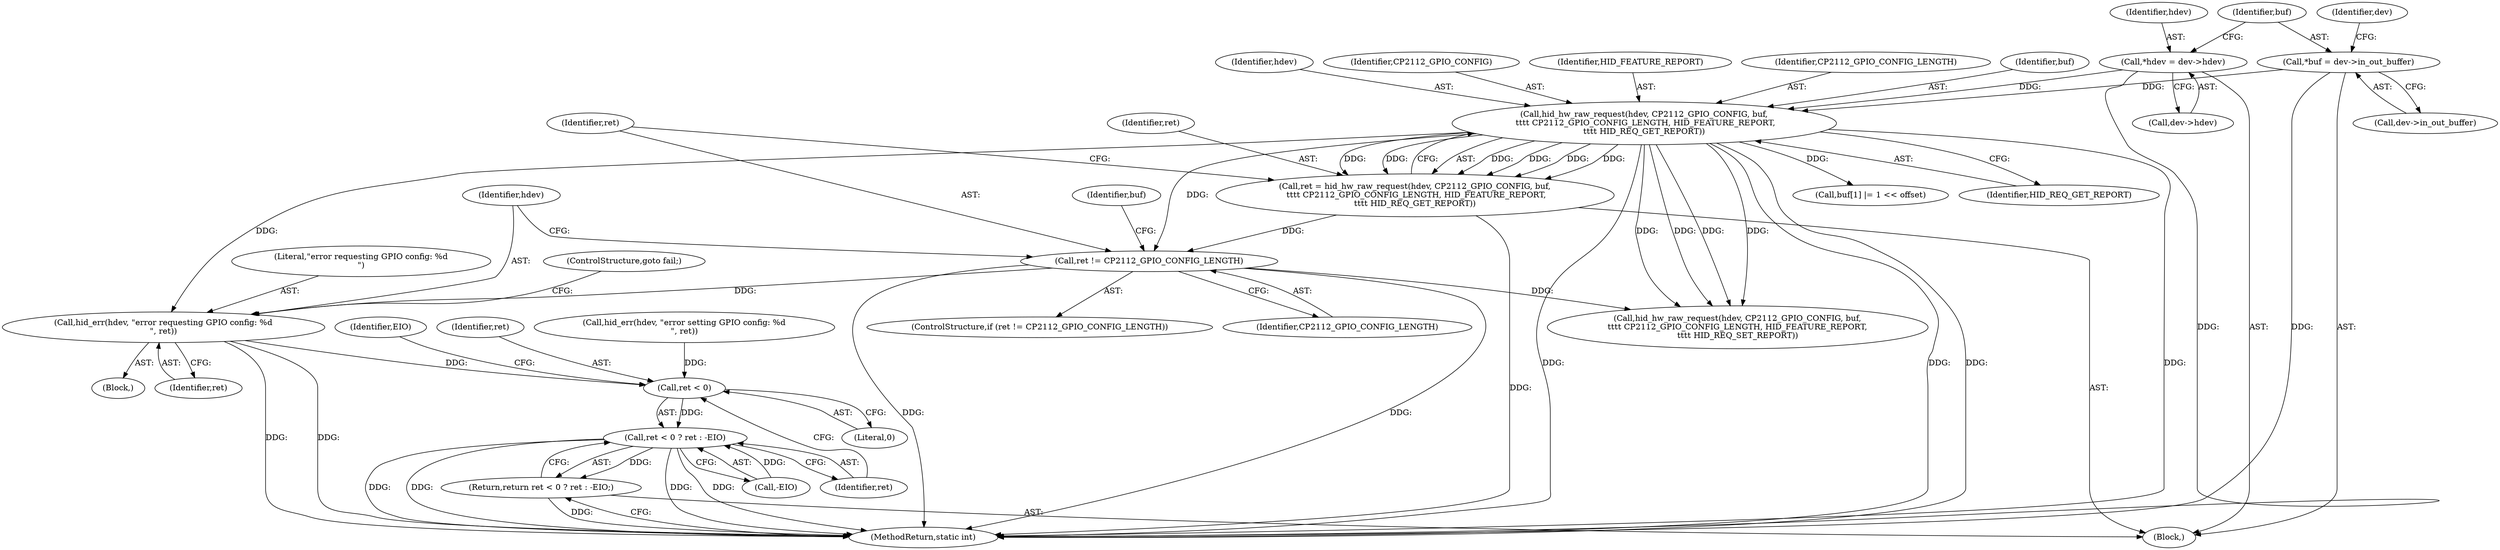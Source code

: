 digraph "0_linux_7a7b5df84b6b4e5d599c7289526eed96541a0654_0@pointer" {
"1000145" [label="(Call,hid_err(hdev, \"error requesting GPIO config: %d\n\", ret))"];
"1000133" [label="(Call,hid_hw_raw_request(hdev, CP2112_GPIO_CONFIG, buf,\n \t\t\t\t CP2112_GPIO_CONFIG_LENGTH, HID_FEATURE_REPORT,\n\t\t\t\t HID_REQ_GET_REPORT))"];
"1000112" [label="(Call,*hdev = dev->hdev)"];
"1000118" [label="(Call,*buf = dev->in_out_buffer)"];
"1000141" [label="(Call,ret != CP2112_GPIO_CONFIG_LENGTH)"];
"1000131" [label="(Call,ret = hid_hw_raw_request(hdev, CP2112_GPIO_CONFIG, buf,\n \t\t\t\t CP2112_GPIO_CONFIG_LENGTH, HID_FEATURE_REPORT,\n\t\t\t\t HID_REQ_GET_REPORT))"];
"1000202" [label="(Call,ret < 0)"];
"1000201" [label="(Call,ret < 0 ? ret : -EIO)"];
"1000200" [label="(Return,return ret < 0 ? ret : -EIO;)"];
"1000131" [label="(Call,ret = hid_hw_raw_request(hdev, CP2112_GPIO_CONFIG, buf,\n \t\t\t\t CP2112_GPIO_CONFIG_LENGTH, HID_FEATURE_REPORT,\n\t\t\t\t HID_REQ_GET_REPORT))"];
"1000145" [label="(Call,hid_err(hdev, \"error requesting GPIO config: %d\n\", ret))"];
"1000137" [label="(Identifier,CP2112_GPIO_CONFIG_LENGTH)"];
"1000141" [label="(Call,ret != CP2112_GPIO_CONFIG_LENGTH)"];
"1000203" [label="(Identifier,ret)"];
"1000118" [label="(Call,*buf = dev->in_out_buffer)"];
"1000143" [label="(Identifier,CP2112_GPIO_CONFIG_LENGTH)"];
"1000120" [label="(Call,dev->in_out_buffer)"];
"1000201" [label="(Call,ret < 0 ? ret : -EIO)"];
"1000150" [label="(Call,buf[1] |= 1 << offset)"];
"1000152" [label="(Identifier,buf)"];
"1000140" [label="(ControlStructure,if (ret != CP2112_GPIO_CONFIG_LENGTH))"];
"1000136" [label="(Identifier,buf)"];
"1000132" [label="(Identifier,ret)"];
"1000176" [label="(Call,hid_err(hdev, \"error setting GPIO config: %d\n\", ret))"];
"1000134" [label="(Identifier,hdev)"];
"1000128" [label="(Identifier,dev)"];
"1000206" [label="(Call,-EIO)"];
"1000135" [label="(Identifier,CP2112_GPIO_CONFIG)"];
"1000114" [label="(Call,dev->hdev)"];
"1000200" [label="(Return,return ret < 0 ? ret : -EIO;)"];
"1000113" [label="(Identifier,hdev)"];
"1000105" [label="(Block,)"];
"1000202" [label="(Call,ret < 0)"];
"1000139" [label="(Identifier,HID_REQ_GET_REPORT)"];
"1000133" [label="(Call,hid_hw_raw_request(hdev, CP2112_GPIO_CONFIG, buf,\n \t\t\t\t CP2112_GPIO_CONFIG_LENGTH, HID_FEATURE_REPORT,\n\t\t\t\t HID_REQ_GET_REPORT))"];
"1000147" [label="(Literal,\"error requesting GPIO config: %d\n\")"];
"1000144" [label="(Block,)"];
"1000164" [label="(Call,hid_hw_raw_request(hdev, CP2112_GPIO_CONFIG, buf,\n\t\t\t\t CP2112_GPIO_CONFIG_LENGTH, HID_FEATURE_REPORT,\n\t\t\t\t HID_REQ_SET_REPORT))"];
"1000149" [label="(ControlStructure,goto fail;)"];
"1000119" [label="(Identifier,buf)"];
"1000112" [label="(Call,*hdev = dev->hdev)"];
"1000146" [label="(Identifier,hdev)"];
"1000205" [label="(Identifier,ret)"];
"1000142" [label="(Identifier,ret)"];
"1000148" [label="(Identifier,ret)"];
"1000208" [label="(MethodReturn,static int)"];
"1000207" [label="(Identifier,EIO)"];
"1000204" [label="(Literal,0)"];
"1000138" [label="(Identifier,HID_FEATURE_REPORT)"];
"1000145" -> "1000144"  [label="AST: "];
"1000145" -> "1000148"  [label="CFG: "];
"1000146" -> "1000145"  [label="AST: "];
"1000147" -> "1000145"  [label="AST: "];
"1000148" -> "1000145"  [label="AST: "];
"1000149" -> "1000145"  [label="CFG: "];
"1000145" -> "1000208"  [label="DDG: "];
"1000145" -> "1000208"  [label="DDG: "];
"1000133" -> "1000145"  [label="DDG: "];
"1000141" -> "1000145"  [label="DDG: "];
"1000145" -> "1000202"  [label="DDG: "];
"1000133" -> "1000131"  [label="AST: "];
"1000133" -> "1000139"  [label="CFG: "];
"1000134" -> "1000133"  [label="AST: "];
"1000135" -> "1000133"  [label="AST: "];
"1000136" -> "1000133"  [label="AST: "];
"1000137" -> "1000133"  [label="AST: "];
"1000138" -> "1000133"  [label="AST: "];
"1000139" -> "1000133"  [label="AST: "];
"1000131" -> "1000133"  [label="CFG: "];
"1000133" -> "1000208"  [label="DDG: "];
"1000133" -> "1000208"  [label="DDG: "];
"1000133" -> "1000208"  [label="DDG: "];
"1000133" -> "1000208"  [label="DDG: "];
"1000133" -> "1000131"  [label="DDG: "];
"1000133" -> "1000131"  [label="DDG: "];
"1000133" -> "1000131"  [label="DDG: "];
"1000133" -> "1000131"  [label="DDG: "];
"1000133" -> "1000131"  [label="DDG: "];
"1000133" -> "1000131"  [label="DDG: "];
"1000112" -> "1000133"  [label="DDG: "];
"1000118" -> "1000133"  [label="DDG: "];
"1000133" -> "1000141"  [label="DDG: "];
"1000133" -> "1000150"  [label="DDG: "];
"1000133" -> "1000164"  [label="DDG: "];
"1000133" -> "1000164"  [label="DDG: "];
"1000133" -> "1000164"  [label="DDG: "];
"1000133" -> "1000164"  [label="DDG: "];
"1000112" -> "1000105"  [label="AST: "];
"1000112" -> "1000114"  [label="CFG: "];
"1000113" -> "1000112"  [label="AST: "];
"1000114" -> "1000112"  [label="AST: "];
"1000119" -> "1000112"  [label="CFG: "];
"1000112" -> "1000208"  [label="DDG: "];
"1000118" -> "1000105"  [label="AST: "];
"1000118" -> "1000120"  [label="CFG: "];
"1000119" -> "1000118"  [label="AST: "];
"1000120" -> "1000118"  [label="AST: "];
"1000128" -> "1000118"  [label="CFG: "];
"1000118" -> "1000208"  [label="DDG: "];
"1000141" -> "1000140"  [label="AST: "];
"1000141" -> "1000143"  [label="CFG: "];
"1000142" -> "1000141"  [label="AST: "];
"1000143" -> "1000141"  [label="AST: "];
"1000146" -> "1000141"  [label="CFG: "];
"1000152" -> "1000141"  [label="CFG: "];
"1000141" -> "1000208"  [label="DDG: "];
"1000141" -> "1000208"  [label="DDG: "];
"1000131" -> "1000141"  [label="DDG: "];
"1000141" -> "1000164"  [label="DDG: "];
"1000131" -> "1000105"  [label="AST: "];
"1000132" -> "1000131"  [label="AST: "];
"1000142" -> "1000131"  [label="CFG: "];
"1000131" -> "1000208"  [label="DDG: "];
"1000202" -> "1000201"  [label="AST: "];
"1000202" -> "1000204"  [label="CFG: "];
"1000203" -> "1000202"  [label="AST: "];
"1000204" -> "1000202"  [label="AST: "];
"1000205" -> "1000202"  [label="CFG: "];
"1000207" -> "1000202"  [label="CFG: "];
"1000202" -> "1000201"  [label="DDG: "];
"1000176" -> "1000202"  [label="DDG: "];
"1000201" -> "1000200"  [label="AST: "];
"1000201" -> "1000205"  [label="CFG: "];
"1000201" -> "1000206"  [label="CFG: "];
"1000205" -> "1000201"  [label="AST: "];
"1000206" -> "1000201"  [label="AST: "];
"1000200" -> "1000201"  [label="CFG: "];
"1000201" -> "1000208"  [label="DDG: "];
"1000201" -> "1000208"  [label="DDG: "];
"1000201" -> "1000208"  [label="DDG: "];
"1000201" -> "1000208"  [label="DDG: "];
"1000201" -> "1000200"  [label="DDG: "];
"1000206" -> "1000201"  [label="DDG: "];
"1000200" -> "1000105"  [label="AST: "];
"1000208" -> "1000200"  [label="CFG: "];
"1000200" -> "1000208"  [label="DDG: "];
}
